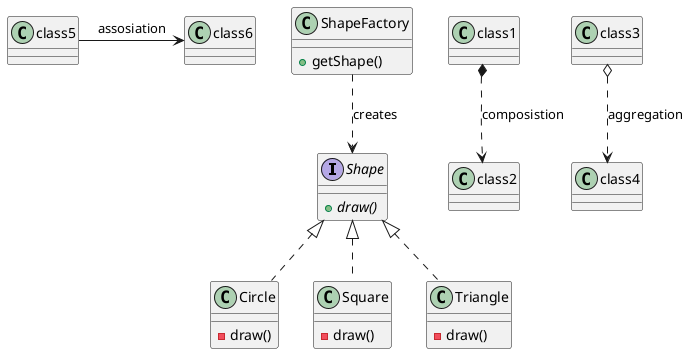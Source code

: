 @startuml classDiagramShapeFactoryPattern
interface Shape{
    +{abstract} draw()
}
class Circle implements Shape{
    - draw()
}
class Square implements Shape{
    - draw()
}
class Triangle implements Shape{
    - draw()
}

class ShapeFactory{
    + getShape()
}
ShapeFactory ..> Shape : creates

' Composition One class Owns another class(object stored as member variable)
' Aggregation 1st class have member variable of 2nd class but class 1st class can exists without 2nd
' Assosiation One Class uses functionality of other class(Passed in the method)
class class1
class class2
class1 *..> class2 : composistion

class class3
class class4
class3 o..> class4 : aggregation

class class5
class class6
class5 -> class6 : assosiation


@enduml